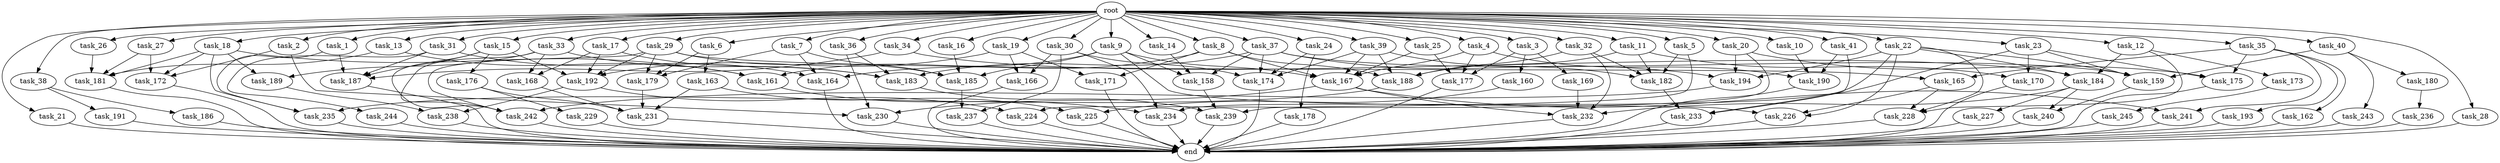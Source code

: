 digraph G {
  task_12 [size="2.048000"];
  task_160 [size="618475290.624000"];
  task_36 [size="2.048000"];
  task_19 [size="2.048000"];
  task_180 [size="1099511627.776000"];
  root [size="0.000000"];
  task_10 [size="2.048000"];
  task_168 [size="2233382993.920000"];
  task_18 [size="2.048000"];
  task_189 [size="996432412.672000"];
  task_183 [size="3951369912.320000"];
  task_161 [size="2302102470.656000"];
  task_4 [size="2.048000"];
  task_33 [size="2.048000"];
  task_235 [size="2972117368.832000"];
  task_234 [size="2439541424.128000"];
  task_8 [size="2.048000"];
  task_15 [size="2.048000"];
  task_5 [size="2.048000"];
  end [size="0.000000"];
  task_228 [size="858993459.200000"];
  task_191 [size="1391569403.904000"];
  task_27 [size="2.048000"];
  task_169 [size="618475290.624000"];
  task_167 [size="3332894621.696000"];
  task_14 [size="2.048000"];
  task_21 [size="2.048000"];
  task_38 [size="2.048000"];
  task_241 [size="429496729.600000"];
  task_16 [size="2.048000"];
  task_7 [size="2.048000"];
  task_242 [size="2920577761.280000"];
  task_227 [size="154618822.656000"];
  task_225 [size="1236950581.248000"];
  task_26 [size="2.048000"];
  task_177 [size="2628519985.152000"];
  task_239 [size="498216206.336000"];
  task_193 [size="154618822.656000"];
  task_158 [size="1322849927.168000"];
  task_176 [size="618475290.624000"];
  task_30 [size="2.048000"];
  task_39 [size="2.048000"];
  task_172 [size="1941325217.792000"];
  task_164 [size="584115552.256000"];
  task_226 [size="1013612281.856000"];
  task_174 [size="2130303778.816000"];
  task_171 [size="1666447310.848000"];
  task_165 [size="223338299.392000"];
  task_179 [size="292057776.128000"];
  task_182 [size="1941325217.792000"];
  task_192 [size="3470333575.168000"];
  task_231 [size="4157528342.528000"];
  task_17 [size="2.048000"];
  task_166 [size="2010044694.528000"];
  task_31 [size="2.048000"];
  task_170 [size="2010044694.528000"];
  task_194 [size="2765958938.624000"];
  task_2 [size="2.048000"];
  task_41 [size="2.048000"];
  task_237 [size="893353197.568000"];
  task_35 [size="2.048000"];
  task_3 [size="2.048000"];
  task_187 [size="2714419331.072000"];
  task_40 [size="2.048000"];
  task_230 [size="3092376453.120000"];
  task_181 [size="3332894621.696000"];
  task_162 [size="154618822.656000"];
  task_232 [size="1700807049.216000"];
  task_184 [size="1546188226.560000"];
  task_22 [size="2.048000"];
  task_159 [size="3539053051.904000"];
  task_25 [size="2.048000"];
  task_29 [size="2.048000"];
  task_244 [size="154618822.656000"];
  task_28 [size="2.048000"];
  task_229 [size="1391569403.904000"];
  task_163 [size="68719476.736000"];
  task_175 [size="3264175144.960000"];
  task_233 [size="2765958938.624000"];
  task_23 [size="2.048000"];
  task_190 [size="2559800508.416000"];
  task_224 [size="3109556322.304000"];
  task_6 [size="2.048000"];
  task_32 [size="2.048000"];
  task_188 [size="1941325217.792000"];
  task_245 [size="618475290.624000"];
  task_20 [size="2.048000"];
  task_243 [size="1099511627.776000"];
  task_238 [size="2783138807.808000"];
  task_9 [size="2.048000"];
  task_37 [size="2.048000"];
  task_236 [size="1717986918.400000"];
  task_1 [size="2.048000"];
  task_185 [size="1752346656.768000"];
  task_186 [size="1391569403.904000"];
  task_34 [size="2.048000"];
  task_240 [size="223338299.392000"];
  task_173 [size="274877906.944000"];
  task_178 [size="274877906.944000"];
  task_13 [size="2.048000"];
  task_24 [size="2.048000"];
  task_11 [size="2.048000"];

  task_12 -> task_184 [size="134217728.000000"];
  task_12 -> task_173 [size="134217728.000000"];
  task_12 -> task_228 [size="134217728.000000"];
  task_160 -> task_225 [size="301989888.000000"];
  task_36 -> task_183 [size="536870912.000000"];
  task_36 -> task_230 [size="536870912.000000"];
  task_19 -> task_192 [size="679477248.000000"];
  task_19 -> task_166 [size="679477248.000000"];
  task_19 -> task_171 [size="679477248.000000"];
  task_180 -> task_236 [size="838860800.000000"];
  root -> task_12 [size="1.000000"];
  root -> task_35 [size="1.000000"];
  root -> task_14 [size="1.000000"];
  root -> task_36 [size="1.000000"];
  root -> task_37 [size="1.000000"];
  root -> task_6 [size="1.000000"];
  root -> task_32 [size="1.000000"];
  root -> task_38 [size="1.000000"];
  root -> task_19 [size="1.000000"];
  root -> task_13 [size="1.000000"];
  root -> task_20 [size="1.000000"];
  root -> task_16 [size="1.000000"];
  root -> task_9 [size="1.000000"];
  root -> task_31 [size="1.000000"];
  root -> task_10 [size="1.000000"];
  root -> task_1 [size="1.000000"];
  root -> task_18 [size="1.000000"];
  root -> task_5 [size="1.000000"];
  root -> task_2 [size="1.000000"];
  root -> task_4 [size="1.000000"];
  root -> task_27 [size="1.000000"];
  root -> task_41 [size="1.000000"];
  root -> task_11 [size="1.000000"];
  root -> task_23 [size="1.000000"];
  root -> task_3 [size="1.000000"];
  root -> task_26 [size="1.000000"];
  root -> task_7 [size="1.000000"];
  root -> task_40 [size="1.000000"];
  root -> task_34 [size="1.000000"];
  root -> task_17 [size="1.000000"];
  root -> task_33 [size="1.000000"];
  root -> task_15 [size="1.000000"];
  root -> task_22 [size="1.000000"];
  root -> task_29 [size="1.000000"];
  root -> task_8 [size="1.000000"];
  root -> task_30 [size="1.000000"];
  root -> task_39 [size="1.000000"];
  root -> task_25 [size="1.000000"];
  root -> task_24 [size="1.000000"];
  root -> task_21 [size="1.000000"];
  root -> task_28 [size="1.000000"];
  task_10 -> task_190 [size="411041792.000000"];
  task_168 -> task_231 [size="838860800.000000"];
  task_18 -> task_172 [size="75497472.000000"];
  task_18 -> task_161 [size="75497472.000000"];
  task_18 -> task_181 [size="75497472.000000"];
  task_18 -> task_189 [size="75497472.000000"];
  task_18 -> task_235 [size="75497472.000000"];
  task_189 -> task_238 [size="679477248.000000"];
  task_183 -> task_239 [size="75497472.000000"];
  task_161 -> task_234 [size="679477248.000000"];
  task_4 -> task_177 [size="301989888.000000"];
  task_4 -> task_167 [size="301989888.000000"];
  task_4 -> task_190 [size="301989888.000000"];
  task_33 -> task_183 [size="411041792.000000"];
  task_33 -> task_168 [size="411041792.000000"];
  task_33 -> task_242 [size="411041792.000000"];
  task_33 -> task_189 [size="411041792.000000"];
  task_235 -> end [size="1.000000"];
  task_234 -> end [size="1.000000"];
  task_8 -> task_164 [size="134217728.000000"];
  task_8 -> task_188 [size="134217728.000000"];
  task_8 -> task_167 [size="134217728.000000"];
  task_8 -> task_171 [size="134217728.000000"];
  task_15 -> task_187 [size="301989888.000000"];
  task_15 -> task_192 [size="301989888.000000"];
  task_15 -> task_176 [size="301989888.000000"];
  task_15 -> task_242 [size="301989888.000000"];
  task_5 -> task_182 [size="134217728.000000"];
  task_5 -> task_239 [size="134217728.000000"];
  task_228 -> end [size="1.000000"];
  task_191 -> end [size="1.000000"];
  task_27 -> task_172 [size="33554432.000000"];
  task_27 -> task_181 [size="33554432.000000"];
  task_169 -> task_232 [size="411041792.000000"];
  task_167 -> task_232 [size="134217728.000000"];
  task_167 -> task_241 [size="134217728.000000"];
  task_167 -> task_230 [size="134217728.000000"];
  task_14 -> task_158 [size="134217728.000000"];
  task_21 -> end [size="1.000000"];
  task_38 -> task_186 [size="679477248.000000"];
  task_38 -> task_191 [size="679477248.000000"];
  task_241 -> end [size="1.000000"];
  task_16 -> task_185 [size="536870912.000000"];
  task_7 -> task_179 [size="75497472.000000"];
  task_7 -> task_185 [size="75497472.000000"];
  task_7 -> task_164 [size="75497472.000000"];
  task_242 -> end [size="1.000000"];
  task_227 -> end [size="1.000000"];
  task_225 -> end [size="1.000000"];
  task_26 -> task_181 [size="679477248.000000"];
  task_177 -> end [size="1.000000"];
  task_239 -> end [size="1.000000"];
  task_193 -> end [size="1.000000"];
  task_158 -> task_239 [size="33554432.000000"];
  task_176 -> task_229 [size="679477248.000000"];
  task_176 -> task_231 [size="679477248.000000"];
  task_30 -> task_234 [size="301989888.000000"];
  task_30 -> task_166 [size="301989888.000000"];
  task_30 -> task_174 [size="301989888.000000"];
  task_30 -> task_237 [size="301989888.000000"];
  task_39 -> task_182 [size="301989888.000000"];
  task_39 -> task_167 [size="301989888.000000"];
  task_39 -> task_174 [size="301989888.000000"];
  task_39 -> task_188 [size="301989888.000000"];
  task_172 -> end [size="1.000000"];
  task_164 -> end [size="1.000000"];
  task_226 -> end [size="1.000000"];
  task_174 -> end [size="1.000000"];
  task_171 -> end [size="1.000000"];
  task_165 -> task_226 [size="75497472.000000"];
  task_165 -> task_228 [size="75497472.000000"];
  task_179 -> task_231 [size="209715200.000000"];
  task_182 -> task_233 [size="134217728.000000"];
  task_192 -> task_238 [size="679477248.000000"];
  task_192 -> task_224 [size="679477248.000000"];
  task_231 -> end [size="1.000000"];
  task_17 -> task_183 [size="679477248.000000"];
  task_17 -> task_168 [size="679477248.000000"];
  task_17 -> task_192 [size="679477248.000000"];
  task_166 -> end [size="1.000000"];
  task_31 -> task_187 [size="75497472.000000"];
  task_31 -> task_244 [size="75497472.000000"];
  task_31 -> task_164 [size="75497472.000000"];
  task_170 -> end [size="1.000000"];
  task_194 -> task_242 [size="679477248.000000"];
  task_2 -> task_172 [size="838860800.000000"];
  task_2 -> task_230 [size="838860800.000000"];
  task_41 -> task_190 [size="536870912.000000"];
  task_41 -> task_233 [size="536870912.000000"];
  task_237 -> end [size="1.000000"];
  task_35 -> task_175 [size="75497472.000000"];
  task_35 -> task_165 [size="75497472.000000"];
  task_35 -> task_162 [size="75497472.000000"];
  task_35 -> task_241 [size="75497472.000000"];
  task_35 -> task_193 [size="75497472.000000"];
  task_3 -> task_177 [size="301989888.000000"];
  task_3 -> task_169 [size="301989888.000000"];
  task_3 -> task_160 [size="301989888.000000"];
  task_187 -> end [size="1.000000"];
  task_40 -> task_180 [size="536870912.000000"];
  task_40 -> task_243 [size="536870912.000000"];
  task_40 -> task_159 [size="536870912.000000"];
  task_230 -> end [size="1.000000"];
  task_181 -> end [size="1.000000"];
  task_162 -> end [size="1.000000"];
  task_232 -> end [size="1.000000"];
  task_184 -> task_227 [size="75497472.000000"];
  task_184 -> task_232 [size="75497472.000000"];
  task_184 -> task_240 [size="75497472.000000"];
  task_22 -> task_184 [size="209715200.000000"];
  task_22 -> task_228 [size="209715200.000000"];
  task_22 -> task_194 [size="209715200.000000"];
  task_22 -> task_234 [size="209715200.000000"];
  task_22 -> task_159 [size="209715200.000000"];
  task_22 -> task_226 [size="209715200.000000"];
  task_159 -> task_240 [size="33554432.000000"];
  task_25 -> task_177 [size="679477248.000000"];
  task_25 -> task_167 [size="679477248.000000"];
  task_29 -> task_165 [size="33554432.000000"];
  task_29 -> task_192 [size="33554432.000000"];
  task_29 -> task_179 [size="33554432.000000"];
  task_29 -> task_185 [size="33554432.000000"];
  task_29 -> task_242 [size="33554432.000000"];
  task_244 -> end [size="1.000000"];
  task_28 -> end [size="1.000000"];
  task_229 -> end [size="1.000000"];
  task_163 -> task_225 [size="301989888.000000"];
  task_163 -> task_231 [size="301989888.000000"];
  task_175 -> end [size="1.000000"];
  task_233 -> end [size="1.000000"];
  task_23 -> task_170 [size="679477248.000000"];
  task_23 -> task_175 [size="679477248.000000"];
  task_23 -> task_233 [size="679477248.000000"];
  task_23 -> task_159 [size="679477248.000000"];
  task_190 -> end [size="1.000000"];
  task_224 -> end [size="1.000000"];
  task_6 -> task_163 [size="33554432.000000"];
  task_6 -> task_179 [size="33554432.000000"];
  task_32 -> task_182 [size="209715200.000000"];
  task_32 -> task_188 [size="209715200.000000"];
  task_32 -> task_232 [size="209715200.000000"];
  task_188 -> task_235 [size="838860800.000000"];
  task_245 -> end [size="1.000000"];
  task_20 -> task_175 [size="838860800.000000"];
  task_20 -> task_194 [size="838860800.000000"];
  task_20 -> task_224 [size="838860800.000000"];
  task_243 -> end [size="1.000000"];
  task_238 -> end [size="1.000000"];
  task_9 -> task_158 [size="209715200.000000"];
  task_9 -> task_167 [size="209715200.000000"];
  task_9 -> task_226 [size="209715200.000000"];
  task_9 -> task_185 [size="209715200.000000"];
  task_9 -> task_161 [size="209715200.000000"];
  task_37 -> task_183 [size="301989888.000000"];
  task_37 -> task_158 [size="301989888.000000"];
  task_37 -> task_194 [size="301989888.000000"];
  task_37 -> task_159 [size="301989888.000000"];
  task_37 -> task_174 [size="301989888.000000"];
  task_236 -> end [size="1.000000"];
  task_1 -> task_187 [size="536870912.000000"];
  task_1 -> task_235 [size="536870912.000000"];
  task_185 -> task_237 [size="134217728.000000"];
  task_186 -> end [size="1.000000"];
  task_34 -> task_187 [size="411041792.000000"];
  task_34 -> task_184 [size="411041792.000000"];
  task_240 -> end [size="1.000000"];
  task_173 -> task_245 [size="301989888.000000"];
  task_178 -> end [size="1.000000"];
  task_13 -> task_161 [size="838860800.000000"];
  task_13 -> task_181 [size="838860800.000000"];
  task_24 -> task_174 [size="134217728.000000"];
  task_24 -> task_178 [size="134217728.000000"];
  task_11 -> task_170 [size="301989888.000000"];
  task_11 -> task_182 [size="301989888.000000"];
  task_11 -> task_188 [size="301989888.000000"];
}

